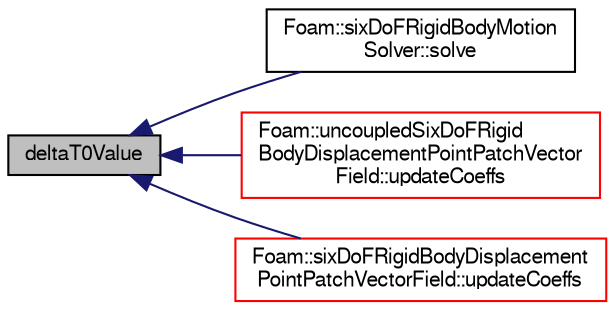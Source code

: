 digraph "deltaT0Value"
{
  bgcolor="transparent";
  edge [fontname="FreeSans",fontsize="10",labelfontname="FreeSans",labelfontsize="10"];
  node [fontname="FreeSans",fontsize="10",shape=record];
  rankdir="LR";
  Node6161 [label="deltaT0Value",height=0.2,width=0.4,color="black", fillcolor="grey75", style="filled", fontcolor="black"];
  Node6161 -> Node6162 [dir="back",color="midnightblue",fontsize="10",style="solid",fontname="FreeSans"];
  Node6162 [label="Foam::sixDoFRigidBodyMotion\lSolver::solve",height=0.2,width=0.4,color="black",URL="$a29550.html#af7d39f0eac0af0ed5785935ac72a1e7d",tooltip="Solve for motion. "];
  Node6161 -> Node6163 [dir="back",color="midnightblue",fontsize="10",style="solid",fontname="FreeSans"];
  Node6163 [label="Foam::uncoupledSixDoFRigid\lBodyDisplacementPointPatchVector\lField::updateCoeffs",height=0.2,width=0.4,color="red",URL="$a29474.html#a7e24eafac629d3733181cd942d4c902f",tooltip="Update the coefficients associated with the patch field. "];
  Node6161 -> Node6165 [dir="back",color="midnightblue",fontsize="10",style="solid",fontname="FreeSans"];
  Node6165 [label="Foam::sixDoFRigidBodyDisplacement\lPointPatchVectorField::updateCoeffs",height=0.2,width=0.4,color="red",URL="$a29470.html#a7e24eafac629d3733181cd942d4c902f",tooltip="Update the coefficients associated with the patch field. "];
}

